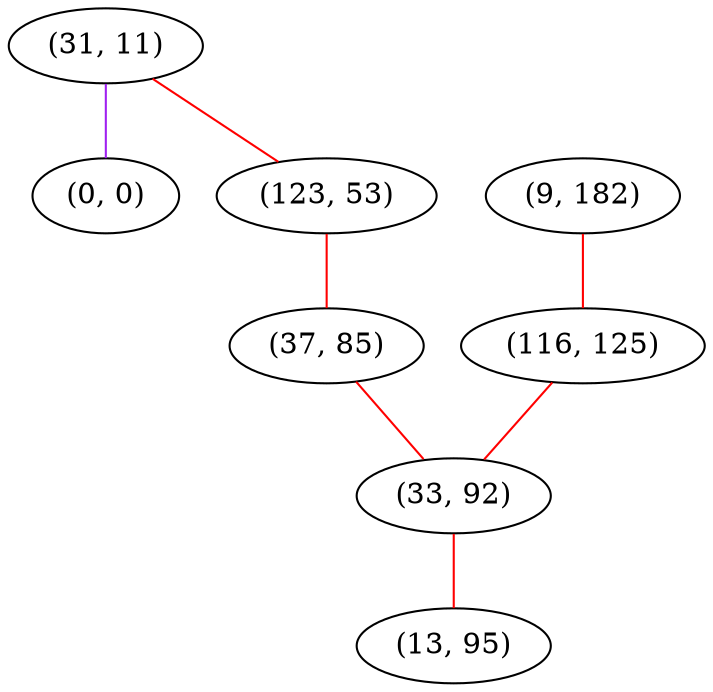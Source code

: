 graph "" {
"(31, 11)";
"(0, 0)";
"(123, 53)";
"(9, 182)";
"(116, 125)";
"(37, 85)";
"(33, 92)";
"(13, 95)";
"(31, 11)" -- "(0, 0)"  [color=purple, key=0, weight=4];
"(31, 11)" -- "(123, 53)"  [color=red, key=0, weight=1];
"(123, 53)" -- "(37, 85)"  [color=red, key=0, weight=1];
"(9, 182)" -- "(116, 125)"  [color=red, key=0, weight=1];
"(116, 125)" -- "(33, 92)"  [color=red, key=0, weight=1];
"(37, 85)" -- "(33, 92)"  [color=red, key=0, weight=1];
"(33, 92)" -- "(13, 95)"  [color=red, key=0, weight=1];
}
